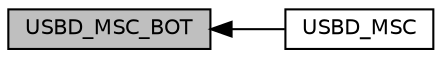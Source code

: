 digraph "USBD_MSC_BOT"
{
  edge [fontname="Helvetica",fontsize="10",labelfontname="Helvetica",labelfontsize="10"];
  node [fontname="Helvetica",fontsize="10",shape=record];
  rankdir=LR;
  Node1 [label="USBD_MSC",height=0.2,width=0.4,color="black", fillcolor="white", style="filled",URL="$group___u_s_b_d___m_s_c.html",tooltip="This file is the Header file for usbd_msc.c. "];
  Node0 [label="USBD_MSC_BOT",height=0.2,width=0.4,color="black", fillcolor="grey75", style="filled", fontcolor="black"];
  Node0->Node1 [shape=plaintext, dir="back", style="solid"];
}
